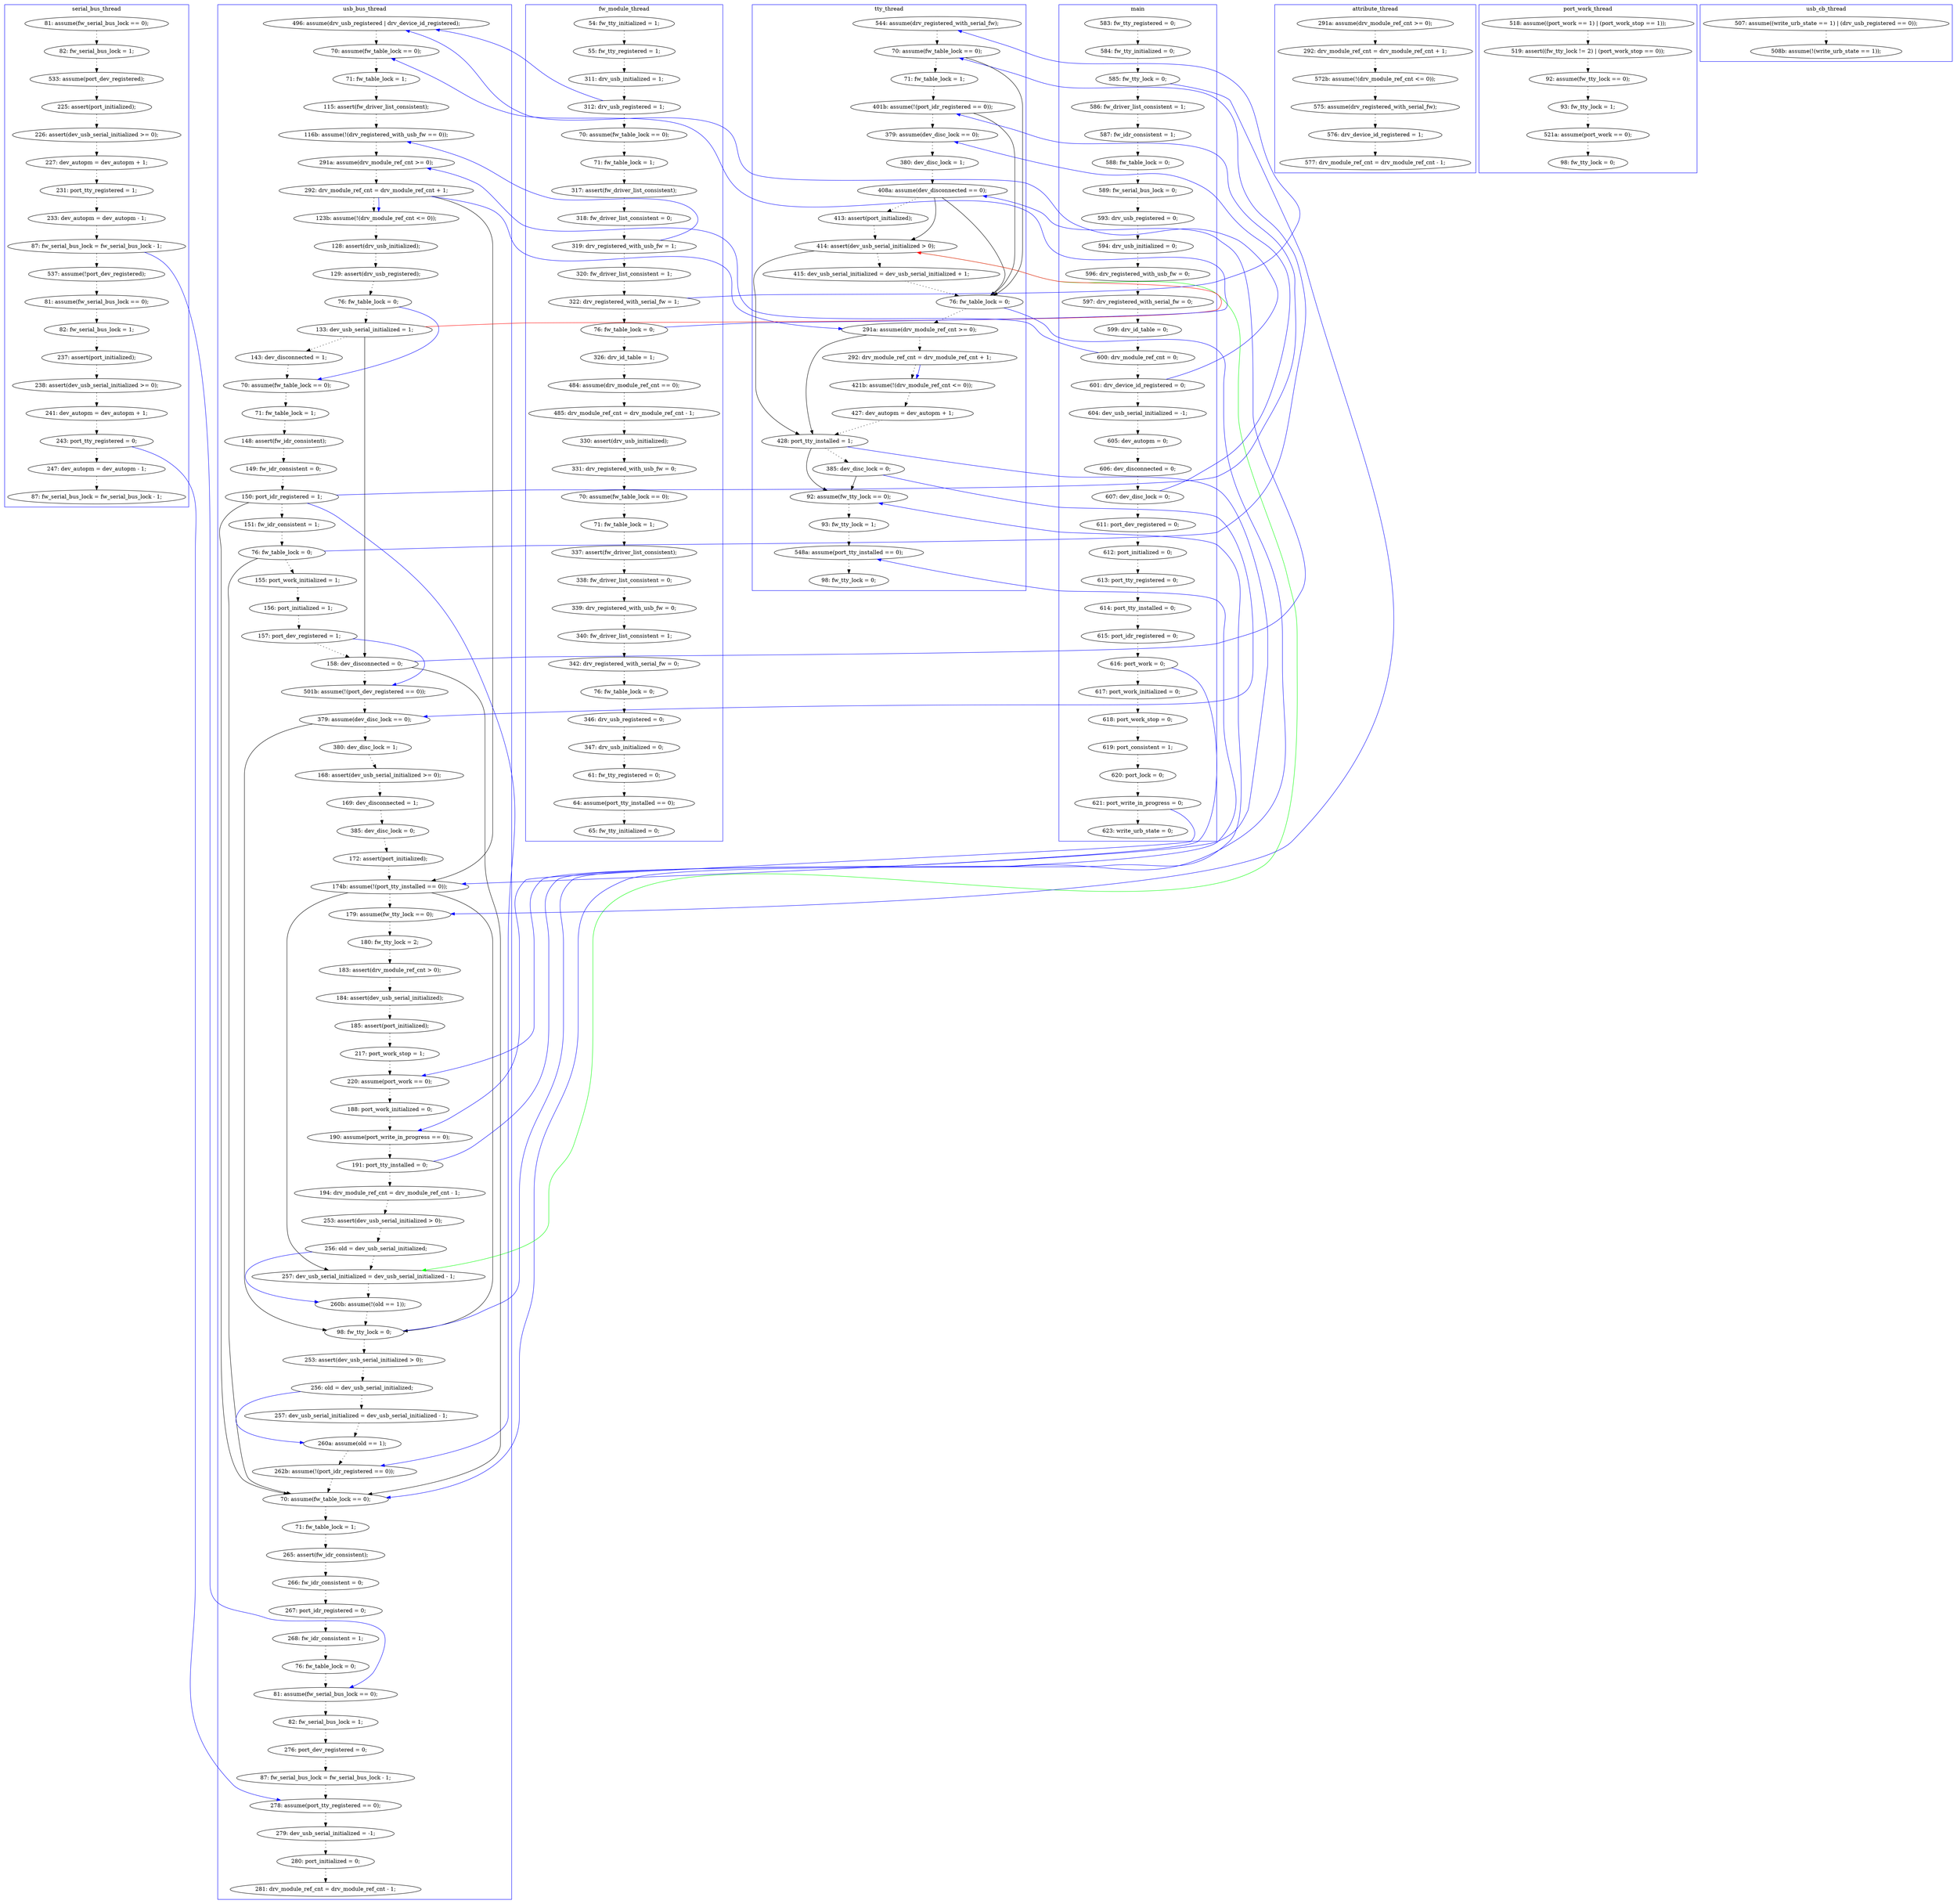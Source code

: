 digraph ProofObject {
	192 -> 195 [style = dotted, color = black]
	117 -> 120 [style = dotted, color = black]
	155 -> 156 [style = dotted, color = black]
	100 -> 104 [style = dotted, color = black]
	177 -> 178 [style = dotted, color = black]
	22 -> 23 [style = dotted, color = black]
	80 -> 83 [style = dotted, color = black]
	15 -> 16 [style = dotted, color = black]
	55 -> 57 [style = dotted, color = black]
	28 -> 29 [style = dotted, color = black]
	2 -> 3 [style = dotted, color = black]
	195 -> 239 [color = Black]
	138 -> 262 [color = Blue, constraint = false]
	204 -> 205 [style = dotted, color = black]
	156 -> 242 [color = Black]
	80 -> 83 [color = Blue, constraint = false]
	8 -> 9 [style = dotted, color = black]
	134 -> 216 [color = Green, constraint = false]
	241 -> 280 [color = Blue, constraint = false]
	241 -> 286 [style = dotted, color = black]
	80 -> 144 [color = Blue, constraint = false]
	328 -> 331 [style = dotted, color = black]
	331 -> 332 [style = dotted, color = black]
	135 -> 138 [style = dotted, color = black]
	109 -> 262 [color = Black]
	109 -> 120 [color = Blue, constraint = false]
	196 -> 219 [style = dotted, color = black]
	16 -> 17 [style = dotted, color = black]
	5 -> 6 [style = dotted, color = black]
	132 -> 138 [color = Black]
	80 -> 195 [color = Black]
	89 -> 104 [color = Blue, constraint = false]
	300 -> 358 [style = dotted, color = black]
	127 -> 262 [color = Black]
	360 -> 361 [style = dotted, color = black]
	85 -> 89 [style = dotted, color = black]
	195 -> 197 [style = dotted, color = black]
	91 -> 134 [color = Red, constraint = false]
	291 -> 292 [style = dotted, color = black]
	201 -> 204 [style = dotted, color = black]
	181 -> 188 [style = dotted, color = black]
	110 -> 113 [style = dotted, color = black]
	72 -> 75 [style = dotted, color = black]
	133 -> 134 [style = dotted, color = black]
	173 -> 230 [style = dotted, color = black]
	27 -> 28 [style = dotted, color = black]
	218 -> 239 [style = dotted, color = black]
	289 -> 323 [style = dotted, color = black]
	52 -> 55 [style = dotted, color = black]
	129 -> 132 [style = dotted, color = black]
	205 -> 207 [style = dotted, color = black]
	272 -> 280 [style = dotted, color = black]
	216 -> 218 [style = dotted, color = black]
	134 -> 156 [color = Black]
	303 -> 308 [style = dotted, color = black]
	259 -> 262 [style = dotted, color = black]
	113 -> 122 [style = dotted, color = black]
	343 -> 344 [style = dotted, color = black]
	44 -> 56 [color = Blue, constraint = false]
	262 -> 263 [style = dotted, color = black]
	327 -> 328 [style = dotted, color = black]
	154 -> 327 [style = dotted, color = black]
	109 -> 259 [color = Blue, constraint = false]
	172 -> 173 [style = dotted, color = black]
	239 -> 253 [style = dotted, color = black]
	149 -> 155 [style = dotted, color = black]
	163 -> 167 [style = dotted, color = black]
	339 -> 341 [style = dotted, color = black]
	14 -> 79 [color = Blue, constraint = false]
	12 -> 13 [style = dotted, color = black]
	75 -> 79 [style = dotted, color = black]
	267 -> 268 [style = dotted, color = black]
	269 -> 272 [style = dotted, color = black]
	61 -> 65 [style = dotted, color = black]
	26 -> 27 [style = dotted, color = black]
	84 -> 85 [style = dotted, color = black]
	358 -> 366 [style = dotted, color = black]
	105 -> 107 [style = dotted, color = black]
	91 -> 100 [style = dotted, color = black]
	281 -> 284 [style = dotted, color = black]
	68 -> 69 [style = dotted, color = black]
	156 -> 159 [style = dotted, color = black]
	286 -> 291 [style = dotted, color = black]
	344 -> 347 [style = dotted, color = black]
	231 -> 241 [style = dotted, color = black]
	116 -> 117 [style = dotted, color = black]
	144 -> 145 [style = dotted, color = black]
	6 -> 7 [style = dotted, color = black]
	145 -> 149 [style = dotted, color = black]
	242 -> 243 [style = dotted, color = black]
	159 -> 242 [color = Black]
	198 -> 199 [style = dotted, color = black]
	57 -> 75 [color = Blue, constraint = false]
	25 -> 26 [style = dotted, color = black]
	243 -> 303 [style = dotted, color = black]
	108 -> 109 [style = dotted, color = black]
	341 -> 342 [style = dotted, color = black]
	199 -> 200 [style = dotted, color = black]
	144 -> 156 [color = Black]
	132 -> 133 [style = dotted, color = black]
	263 -> 265 [style = dotted, color = black]
	65 -> 154 [style = dotted, color = black]
	49 -> 50 [style = dotted, color = black]
	19 -> 128 [color = Blue, constraint = false]
	180 -> 181 [style = dotted, color = black]
	44 -> 49 [style = dotted, color = black]
	214 -> 215 [style = dotted, color = black]
	127 -> 152 [style = dotted, color = black]
	56 -> 68 [style = dotted, color = black]
	221 -> 275 [style = dotted, color = black]
	188 -> 192 [style = dotted, color = black]
	332 -> 335 [style = dotted, color = black]
	125 -> 152 [color = Blue, constraint = false]
	18 -> 19 [style = dotted, color = black]
	104 -> 105 [style = dotted, color = black]
	120 -> 138 [color = Black]
	309 -> 310 [style = dotted, color = black]
	43 -> 44 [style = dotted, color = black]
	50 -> 52 [style = dotted, color = black]
	300 -> 323 [color = Blue, constraint = false]
	36 -> 38 [style = dotted, color = black]
	324 -> 325 [style = dotted, color = black]
	59 -> 61 [style = dotted, color = black]
	109 -> 110 [style = dotted, color = black]
	336 -> 339 [style = dotted, color = black]
	23 -> 24 [style = dotted, color = black]
	194 -> 196 [style = dotted, color = black]
	297 -> 299 [style = dotted, color = black]
	11 -> 12 [style = dotted, color = black]
	162 -> 163 [style = dotted, color = black]
	123 -> 125 [style = dotted, color = black]
	239 -> 242 [color = Blue, constraint = false]
	187 -> 194 [style = dotted, color = black]
	316 -> 319 [style = dotted, color = black]
	91 -> 127 [color = Black]
	30 -> 31 [style = dotted, color = black]
	113 -> 116 [color = Blue, constraint = false]
	67 -> 116 [style = dotted, color = black]
	116 -> 138 [color = Black]
	352 -> 360 [style = dotted, color = black]
	215 -> 216 [style = dotted, color = black]
	325 -> 326 [style = dotted, color = black]
	342 -> 343 [style = dotted, color = black]
	107 -> 108 [style = dotted, color = black]
	29 -> 30 [style = dotted, color = black]
	134 -> 135 [style = dotted, color = black]
	361 -> 365 [style = dotted, color = black]
	20 -> 21 [style = dotted, color = black]
	138 -> 144 [style = dotted, color = black]
	30 -> 208 [color = Blue, constraint = false]
	323 -> 324 [style = dotted, color = black]
	210 -> 214 [style = dotted, color = black]
	24 -> 25 [style = dotted, color = black]
	177 -> 239 [color = Black]
	120 -> 128 [style = dotted, color = black]
	299 -> 300 [style = dotted, color = black]
	159 -> 177 [color = Blue, constraint = false]
	132 -> 134 [color = Black]
	57 -> 59 [style = dotted, color = black]
	257 -> 259 [style = dotted, color = black]
	335 -> 336 [style = dotted, color = black]
	7 -> 8 [style = dotted, color = black]
	4 -> 5 [style = dotted, color = black]
	25 -> 205 [color = Blue, constraint = false]
	178 -> 180 [style = dotted, color = black]
	3 -> 4 [style = dotted, color = black]
	296 -> 297 [style = dotted, color = black]
	4 -> 197 [color = Blue, constraint = false]
	156 -> 195 [color = Blue, constraint = false]
	61 -> 67 [color = Blue, constraint = false]
	69 -> 72 [style = dotted, color = black]
	280 -> 281 [style = dotted, color = black]
	310 -> 316 [style = dotted, color = black]
	79 -> 80 [style = dotted, color = black]
	209 -> 303 [color = Blue, constraint = false]
	89 -> 91 [style = dotted, color = black]
	14 -> 15 [style = dotted, color = black]
	284 -> 289 [style = dotted, color = black]
	113 -> 262 [color = Black]
	65 -> 68 [color = Blue, constraint = false]
	215 -> 218 [color = Blue, constraint = false]
	349 -> 352 [style = dotted, color = black]
	200 -> 201 [style = dotted, color = black]
	347 -> 349 [style = dotted, color = black]
	19 -> 20 [style = dotted, color = black]
	265 -> 267 [style = dotted, color = black]
	83 -> 84 [style = dotted, color = black]
	207 -> 208 [style = dotted, color = black]
	268 -> 269 [style = dotted, color = black]
	219 -> 220 [style = dotted, color = black]
	350 -> 353 [style = dotted, color = black]
	13 -> 14 [style = dotted, color = black]
	152 -> 177 [style = dotted, color = black]
	195 -> 216 [color = Black]
	17 -> 18 [style = dotted, color = black]
	230 -> 231 [style = dotted, color = black]
	275 -> 309 [style = dotted, color = black]
	127 -> 132 [color = Blue, constraint = false]
	253 -> 254 [style = dotted, color = black]
	292 -> 296 [style = dotted, color = black]
	38 -> 43 [style = dotted, color = black]
	145 -> 149 [color = Blue, constraint = false]
	167 -> 170 [style = dotted, color = black]
	128 -> 129 [style = dotted, color = black]
	170 -> 172 [style = dotted, color = black]
	122 -> 123 [style = dotted, color = black]
	254 -> 257 [color = Blue, constraint = false]
	255 -> 257 [style = dotted, color = black]
	125 -> 127 [style = dotted, color = black]
	197 -> 198 [style = dotted, color = black]
	208 -> 209 [style = dotted, color = black]
	10 -> 11 [style = dotted, color = black]
	209 -> 210 [style = dotted, color = black]
	15 -> 56 [color = Blue, constraint = false]
	186 -> 187 [style = dotted, color = black]
	21 -> 22 [style = dotted, color = black]
	254 -> 255 [style = dotted, color = black]
	9 -> 10 [style = dotted, color = black]
	subgraph cluster3 {
		label = serial_bus_thread
		color = blue
		296  [label = "237: assert(port_initialized);"]
		230  [label = "231: port_tty_registered = 1;"]
		299  [label = "241: dev_autopm = dev_autopm + 1;"]
		170  [label = "225: assert(port_initialized);"]
		173  [label = "227: dev_autopm = dev_autopm + 1;"]
		162  [label = "81: assume(fw_serial_bus_lock == 0);"]
		358  [label = "247: dev_autopm = dev_autopm - 1;"]
		172  [label = "226: assert(dev_usb_serial_initialized >= 0);"]
		366  [label = "87: fw_serial_bus_lock = fw_serial_bus_lock - 1;"]
		241  [label = "87: fw_serial_bus_lock = fw_serial_bus_lock - 1;"]
		292  [label = "82: fw_serial_bus_lock = 1;"]
		286  [label = "537: assume(!port_dev_registered);"]
		163  [label = "82: fw_serial_bus_lock = 1;"]
		300  [label = "243: port_tty_registered = 0;"]
		297  [label = "238: assert(dev_usb_serial_initialized >= 0);"]
		167  [label = "533: assume(port_dev_registered);"]
		231  [label = "233: dev_autopm = dev_autopm - 1;"]
		291  [label = "81: assume(fw_serial_bus_lock == 0);"]
	}
	subgraph cluster7 {
		label = port_work_thread
		color = blue
		275  [label = "519: assert((fw_tty_lock != 2) | (port_work_stop == 0));"]
		319  [label = "98: fw_tty_lock = 0;"]
		221  [label = "518: assume((port_work == 1) | (port_work_stop == 1));"]
		310  [label = "93: fw_tty_lock = 1;"]
		316  [label = "521a: assume(port_work == 0);"]
		309  [label = "92: assume(fw_tty_lock == 0);"]
	}
	subgraph cluster6 {
		label = usb_cb_thread
		color = blue
		353  [label = "508b: assume(!(write_urb_state == 1));"]
		350  [label = "507: assume((write_urb_state == 1) | (drv_usb_registered == 0));"]
	}
	subgraph cluster0 {
		label = main
		color = blue
		13  [label = "599: drv_id_table = 0;"]
		14  [label = "600: drv_module_ref_cnt = 0;"]
		27  [label = "618: port_work_stop = 0;"]
		2  [label = "583: fw_tty_registered = 0;"]
		30  [label = "621: port_write_in_progress = 0;"]
		5  [label = "586: fw_driver_list_consistent = 1;"]
		7  [label = "588: fw_table_lock = 0;"]
		31  [label = "623: write_urb_state = 0;"]
		9  [label = "593: drv_usb_registered = 0;"]
		12  [label = "597: drv_registered_with_serial_fw = 0;"]
		15  [label = "601: drv_device_id_registered = 0;"]
		16  [label = "604: dev_usb_serial_initialized = -1;"]
		3  [label = "584: fw_tty_initialized = 0;"]
		20  [label = "611: port_dev_registered = 0;"]
		18  [label = "606: dev_disconnected = 0;"]
		10  [label = "594: drv_usb_initialized = 0;"]
		8  [label = "589: fw_serial_bus_lock = 0;"]
		11  [label = "596: drv_registered_with_usb_fw = 0;"]
		25  [label = "616: port_work = 0;"]
		24  [label = "615: port_idr_registered = 0;"]
		26  [label = "617: port_work_initialized = 0;"]
		21  [label = "612: port_initialized = 0;"]
		22  [label = "613: port_tty_registered = 0;"]
		19  [label = "607: dev_disc_lock = 0;"]
		28  [label = "619: port_consistent = 1;"]
		4  [label = "585: fw_tty_lock = 0;"]
		6  [label = "587: fw_idr_consistent = 1;"]
		17  [label = "605: dev_autopm = 0;"]
		29  [label = "620: port_lock = 0;"]
		23  [label = "614: port_tty_installed = 0;"]
	}
	subgraph cluster5 {
		label = attribute_thread
		color = blue
		187  [label = "292: drv_module_ref_cnt = drv_module_ref_cnt + 1;"]
		220  [label = "577: drv_module_ref_cnt = drv_module_ref_cnt - 1;"]
		186  [label = "291a: assume(drv_module_ref_cnt >= 0);"]
		194  [label = "572b: assume(!(drv_module_ref_cnt <= 0));"]
		219  [label = "576: drv_device_id_registered = 1;"]
		196  [label = "575: assume(drv_registered_with_serial_fw);"]
	}
	subgraph cluster1 {
		label = fw_module_thread
		color = blue
		59  [label = "320: fw_driver_list_consistent = 1;"]
		55  [label = "318: fw_driver_list_consistent = 0;"]
		52  [label = "317: assert(fw_driver_list_consistent);"]
		328  [label = "485: drv_module_ref_cnt = drv_module_ref_cnt - 1;"]
		336  [label = "71: fw_table_lock = 1;"]
		154  [label = "326: drv_id_table = 1;"]
		365  [label = "65: fw_tty_initialized = 0;"]
		342  [label = "339: drv_registered_with_usb_fw = 0;"]
		331  [label = "330: assert(drv_usb_initialized);"]
		65  [label = "76: fw_table_lock = 0;"]
		335  [label = "70: assume(fw_table_lock == 0);"]
		43  [label = "311: drv_usb_initialized = 1;"]
		49  [label = "70: assume(fw_table_lock == 0);"]
		341  [label = "338: fw_driver_list_consistent = 0;"]
		347  [label = "76: fw_table_lock = 0;"]
		57  [label = "319: drv_registered_with_usb_fw = 1;"]
		339  [label = "337: assert(fw_driver_list_consistent);"]
		50  [label = "71: fw_table_lock = 1;"]
		38  [label = "55: fw_tty_registered = 1;"]
		327  [label = "484: assume(drv_module_ref_cnt == 0);"]
		61  [label = "322: drv_registered_with_serial_fw = 1;"]
		44  [label = "312: drv_usb_registered = 1;"]
		343  [label = "340: fw_driver_list_consistent = 1;"]
		344  [label = "342: drv_registered_with_serial_fw = 0;"]
		361  [label = "64: assume(port_tty_installed == 0);"]
		352  [label = "347: drv_usb_initialized = 0;"]
		332  [label = "331: drv_registered_with_usb_fw = 0;"]
		349  [label = "346: drv_usb_registered = 0;"]
		360  [label = "61: fw_tty_registered = 0;"]
		36  [label = "54: fw_tty_initialized = 1;"]
	}
	subgraph cluster2 {
		label = usb_bus_thread
		color = blue
		200  [label = "184: assert(dev_usb_serial_initialized);"]
		177  [label = "379: assume(dev_disc_lock == 0);"]
		204  [label = "217: port_work_stop = 1;"]
		262  [label = "70: assume(fw_table_lock == 0);"]
		195  [label = "174b: assume(!(port_tty_installed == 0));"]
		205  [label = "220: assume(port_work == 0);"]
		72  [label = "115: assert(fw_driver_list_consistent);"]
		267  [label = "266: fw_idr_consistent = 0;"]
		75  [label = "116b: assume(!(drv_registered_with_usb_fw == 0));"]
		201  [label = "185: assert(port_initialized);"]
		104  [label = "70: assume(fw_table_lock == 0);"]
		284  [label = "276: port_dev_registered = 0;"]
		105  [label = "71: fw_table_lock = 1;"]
		210  [label = "194: drv_module_ref_cnt = drv_module_ref_cnt - 1;"]
		80  [label = "292: drv_module_ref_cnt = drv_module_ref_cnt + 1;"]
		208  [label = "190: assume(port_write_in_progress == 0);"]
		178  [label = "380: dev_disc_lock = 1;"]
		91  [label = "133: dev_usb_serial_initialized = 1;"]
		257  [label = "260a: assume(old == 1);"]
		268  [label = "267: port_idr_registered = 0;"]
		107  [label = "148: assert(fw_idr_consistent);"]
		259  [label = "262b: assume(!(port_idr_registered == 0));"]
		69  [label = "71: fw_table_lock = 1;"]
		269  [label = "268: fw_idr_consistent = 1;"]
		323  [label = "278: assume(port_tty_registered == 0);"]
		265  [label = "265: assert(fw_idr_consistent);"]
		198  [label = "180: fw_tty_lock = 2;"]
		255  [label = "257: dev_usb_serial_initialized = dev_usb_serial_initialized - 1;"]
		192  [label = "172: assert(port_initialized);"]
		85  [label = "129: assert(drv_usb_registered);"]
		188  [label = "385: dev_disc_lock = 0;"]
		109  [label = "150: port_idr_registered = 1;"]
		253  [label = "253: assert(dev_usb_serial_initialized > 0);"]
		199  [label = "183: assert(drv_module_ref_cnt > 0);"]
		324  [label = "279: dev_usb_serial_initialized = -1;"]
		216  [label = "257: dev_usb_serial_initialized = dev_usb_serial_initialized - 1;"]
		79  [label = "291a: assume(drv_module_ref_cnt >= 0);"]
		122  [label = "155: port_work_initialized = 1;"]
		84  [label = "128: assert(drv_usb_initialized);"]
		207  [label = "188: port_work_initialized = 0;"]
		289  [label = "87: fw_serial_bus_lock = fw_serial_bus_lock - 1;"]
		239  [label = "98: fw_tty_lock = 0;"]
		272  [label = "76: fw_table_lock = 0;"]
		100  [label = "143: dev_disconnected = 1;"]
		113  [label = "76: fw_table_lock = 0;"]
		181  [label = "169: dev_disconnected = 1;"]
		281  [label = "82: fw_serial_bus_lock = 1;"]
		215  [label = "256: old = dev_usb_serial_initialized;"]
		108  [label = "149: fw_idr_consistent = 0;"]
		125  [label = "157: port_dev_registered = 1;"]
		89  [label = "76: fw_table_lock = 0;"]
		56  [label = "496: assume(drv_usb_registered | drv_device_id_registered);"]
		180  [label = "168: assert(dev_usb_serial_initialized >= 0);"]
		123  [label = "156: port_initialized = 1;"]
		197  [label = "179: assume(fw_tty_lock == 0);"]
		254  [label = "256: old = dev_usb_serial_initialized;"]
		325  [label = "280: port_initialized = 0;"]
		68  [label = "70: assume(fw_table_lock == 0);"]
		326  [label = "281: drv_module_ref_cnt = drv_module_ref_cnt - 1;"]
		152  [label = "501b: assume(!(port_dev_registered == 0));"]
		214  [label = "253: assert(dev_usb_serial_initialized > 0);"]
		110  [label = "151: fw_idr_consistent = 1;"]
		218  [label = "260b: assume(!(old == 1));"]
		263  [label = "71: fw_table_lock = 1;"]
		83  [label = "123b: assume(!(drv_module_ref_cnt <= 0));"]
		209  [label = "191: port_tty_installed = 0;"]
		127  [label = "158: dev_disconnected = 0;"]
		280  [label = "81: assume(fw_serial_bus_lock == 0);"]
	}
	subgraph cluster4 {
		label = tty_thread
		color = blue
		145  [label = "292: drv_module_ref_cnt = drv_module_ref_cnt + 1;"]
		132  [label = "408a: assume(dev_disconnected == 0);"]
		120  [label = "401b: assume(!(port_idr_registered == 0));"]
		308  [label = "98: fw_tty_lock = 0;"]
		242  [label = "92: assume(fw_tty_lock == 0);"]
		155  [label = "427: dev_autopm = dev_autopm + 1;"]
		149  [label = "421b: assume(!(drv_module_ref_cnt <= 0));"]
		116  [label = "70: assume(fw_table_lock == 0);"]
		67  [label = "544: assume(drv_registered_with_serial_fw);"]
		156  [label = "428: port_tty_installed = 1;"]
		134  [label = "414: assert(dev_usb_serial_initialized > 0);"]
		133  [label = "413: assert(port_initialized);"]
		243  [label = "93: fw_tty_lock = 1;"]
		128  [label = "379: assume(dev_disc_lock == 0);"]
		117  [label = "71: fw_table_lock = 1;"]
		159  [label = "385: dev_disc_lock = 0;"]
		135  [label = "415: dev_usb_serial_initialized = dev_usb_serial_initialized + 1;"]
		129  [label = "380: dev_disc_lock = 1;"]
		144  [label = "291a: assume(drv_module_ref_cnt >= 0);"]
		303  [label = "548a: assume(port_tty_installed == 0);"]
		138  [label = "76: fw_table_lock = 0;"]
	}
}